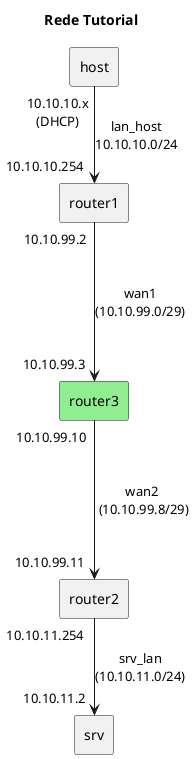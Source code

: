 @startuml
' https://plantuml.com/component-diagram

title Rede Tutorial

rectangle "host" as Host
rectangle "router1" as Router1
rectangle "router3" as Router3 #LightGreen
rectangle "router2" as Router2
rectangle "srv" as Server

Host "10.10.10.x\n(DHCP)" --> "10.10.10.254" Router1 : "lan_host\n10.10.10.0/24"

Router1 "10.10.99.2" ---> "10.10.99.3" Router3 : wan1\n(10.10.99.0/29)
Router3 "10.10.99.10"  ---> "10.10.99.11" Router2 : wan2\n (10.10.99.8/29)

Router2 "10.10.11.254" --> "10.10.11.2" Server : srv_lan\n(10.10.11.0/24)

@enduml